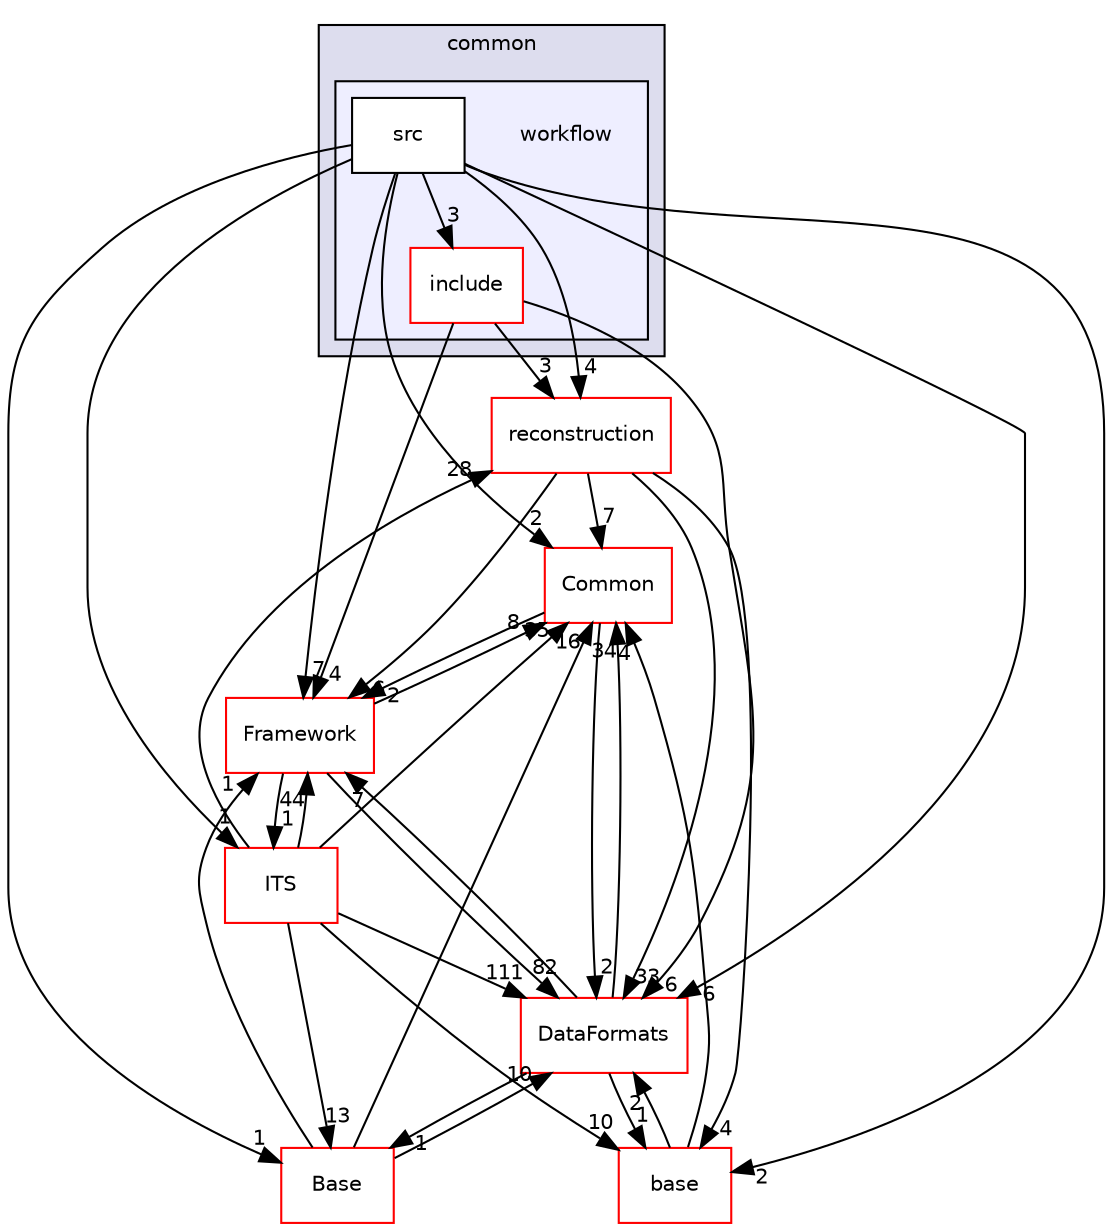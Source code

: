 digraph "/home/travis/build/AliceO2Group/AliceO2/Detectors/ITSMFT/common/workflow" {
  bgcolor=transparent;
  compound=true
  node [ fontsize="10", fontname="Helvetica"];
  edge [ labelfontsize="10", labelfontname="Helvetica"];
  subgraph clusterdir_85bf31a2e8d306e7598ffcb73f8df6bf {
    graph [ bgcolor="#ddddee", pencolor="black", label="common" fontname="Helvetica", fontsize="10", URL="dir_85bf31a2e8d306e7598ffcb73f8df6bf.html"]
  subgraph clusterdir_cd7d5e2598ca22d0234e65e7e58f6fe3 {
    graph [ bgcolor="#eeeeff", pencolor="black", label="" URL="dir_cd7d5e2598ca22d0234e65e7e58f6fe3.html"];
    dir_cd7d5e2598ca22d0234e65e7e58f6fe3 [shape=plaintext label="workflow"];
    dir_ddb3898f7e3847431eff59fd5513b916 [shape=box label="include" color="red" fillcolor="white" style="filled" URL="dir_ddb3898f7e3847431eff59fd5513b916.html"];
    dir_98223cd4f657b249d6dd7fcd39e2d94b [shape=box label="src" color="black" fillcolor="white" style="filled" URL="dir_98223cd4f657b249d6dd7fcd39e2d94b.html"];
  }
  }
  dir_871aad07cbf94d6cd423c3d8d5bdf4e9 [shape=box label="ITS" color="red" URL="dir_871aad07cbf94d6cd423c3d8d5bdf4e9.html"];
  dir_2174d8cbbd82d5c404dd04814f845a3a [shape=box label="reconstruction" color="red" URL="dir_2174d8cbbd82d5c404dd04814f845a3a.html"];
  dir_4ab6b4cc6a7edbff49100e9123df213f [shape=box label="Common" color="red" URL="dir_4ab6b4cc6a7edbff49100e9123df213f.html"];
  dir_37c90836491b695b472bf98d1be8336b [shape=box label="Base" color="red" URL="dir_37c90836491b695b472bf98d1be8336b.html"];
  dir_7c9998090bca7c4aa89c05dd66fe73f5 [shape=box label="base" color="red" URL="dir_7c9998090bca7c4aa89c05dd66fe73f5.html"];
  dir_bcbb2cf9a3d3d83e5515c82071a07177 [shape=box label="Framework" color="red" URL="dir_bcbb2cf9a3d3d83e5515c82071a07177.html"];
  dir_2171f7ec022c5423887b07c69b2f5b48 [shape=box label="DataFormats" color="red" URL="dir_2171f7ec022c5423887b07c69b2f5b48.html"];
  dir_871aad07cbf94d6cd423c3d8d5bdf4e9->dir_2174d8cbbd82d5c404dd04814f845a3a [headlabel="28", labeldistance=1.5 headhref="dir_000044_000354.html"];
  dir_871aad07cbf94d6cd423c3d8d5bdf4e9->dir_4ab6b4cc6a7edbff49100e9123df213f [headlabel="35", labeldistance=1.5 headhref="dir_000044_000027.html"];
  dir_871aad07cbf94d6cd423c3d8d5bdf4e9->dir_37c90836491b695b472bf98d1be8336b [headlabel="13", labeldistance=1.5 headhref="dir_000044_000273.html"];
  dir_871aad07cbf94d6cd423c3d8d5bdf4e9->dir_7c9998090bca7c4aa89c05dd66fe73f5 [headlabel="10", labeldistance=1.5 headhref="dir_000044_000460.html"];
  dir_871aad07cbf94d6cd423c3d8d5bdf4e9->dir_bcbb2cf9a3d3d83e5515c82071a07177 [headlabel="44", labeldistance=1.5 headhref="dir_000044_000013.html"];
  dir_871aad07cbf94d6cd423c3d8d5bdf4e9->dir_2171f7ec022c5423887b07c69b2f5b48 [headlabel="111", labeldistance=1.5 headhref="dir_000044_000076.html"];
  dir_ddb3898f7e3847431eff59fd5513b916->dir_2174d8cbbd82d5c404dd04814f845a3a [headlabel="3", labeldistance=1.5 headhref="dir_000470_000354.html"];
  dir_ddb3898f7e3847431eff59fd5513b916->dir_bcbb2cf9a3d3d83e5515c82071a07177 [headlabel="4", labeldistance=1.5 headhref="dir_000470_000013.html"];
  dir_ddb3898f7e3847431eff59fd5513b916->dir_2171f7ec022c5423887b07c69b2f5b48 [headlabel="6", labeldistance=1.5 headhref="dir_000470_000076.html"];
  dir_2174d8cbbd82d5c404dd04814f845a3a->dir_4ab6b4cc6a7edbff49100e9123df213f [headlabel="7", labeldistance=1.5 headhref="dir_000354_000027.html"];
  dir_2174d8cbbd82d5c404dd04814f845a3a->dir_7c9998090bca7c4aa89c05dd66fe73f5 [headlabel="4", labeldistance=1.5 headhref="dir_000354_000460.html"];
  dir_2174d8cbbd82d5c404dd04814f845a3a->dir_bcbb2cf9a3d3d83e5515c82071a07177 [headlabel="6", labeldistance=1.5 headhref="dir_000354_000013.html"];
  dir_2174d8cbbd82d5c404dd04814f845a3a->dir_2171f7ec022c5423887b07c69b2f5b48 [headlabel="33", labeldistance=1.5 headhref="dir_000354_000076.html"];
  dir_4ab6b4cc6a7edbff49100e9123df213f->dir_bcbb2cf9a3d3d83e5515c82071a07177 [headlabel="2", labeldistance=1.5 headhref="dir_000027_000013.html"];
  dir_4ab6b4cc6a7edbff49100e9123df213f->dir_2171f7ec022c5423887b07c69b2f5b48 [headlabel="2", labeldistance=1.5 headhref="dir_000027_000076.html"];
  dir_37c90836491b695b472bf98d1be8336b->dir_4ab6b4cc6a7edbff49100e9123df213f [headlabel="16", labeldistance=1.5 headhref="dir_000273_000027.html"];
  dir_37c90836491b695b472bf98d1be8336b->dir_bcbb2cf9a3d3d83e5515c82071a07177 [headlabel="1", labeldistance=1.5 headhref="dir_000273_000013.html"];
  dir_37c90836491b695b472bf98d1be8336b->dir_2171f7ec022c5423887b07c69b2f5b48 [headlabel="10", labeldistance=1.5 headhref="dir_000273_000076.html"];
  dir_7c9998090bca7c4aa89c05dd66fe73f5->dir_4ab6b4cc6a7edbff49100e9123df213f [headlabel="4", labeldistance=1.5 headhref="dir_000460_000027.html"];
  dir_7c9998090bca7c4aa89c05dd66fe73f5->dir_2171f7ec022c5423887b07c69b2f5b48 [headlabel="2", labeldistance=1.5 headhref="dir_000460_000076.html"];
  dir_98223cd4f657b249d6dd7fcd39e2d94b->dir_871aad07cbf94d6cd423c3d8d5bdf4e9 [headlabel="1", labeldistance=1.5 headhref="dir_000472_000044.html"];
  dir_98223cd4f657b249d6dd7fcd39e2d94b->dir_ddb3898f7e3847431eff59fd5513b916 [headlabel="3", labeldistance=1.5 headhref="dir_000472_000470.html"];
  dir_98223cd4f657b249d6dd7fcd39e2d94b->dir_2174d8cbbd82d5c404dd04814f845a3a [headlabel="4", labeldistance=1.5 headhref="dir_000472_000354.html"];
  dir_98223cd4f657b249d6dd7fcd39e2d94b->dir_4ab6b4cc6a7edbff49100e9123df213f [headlabel="2", labeldistance=1.5 headhref="dir_000472_000027.html"];
  dir_98223cd4f657b249d6dd7fcd39e2d94b->dir_37c90836491b695b472bf98d1be8336b [headlabel="1", labeldistance=1.5 headhref="dir_000472_000273.html"];
  dir_98223cd4f657b249d6dd7fcd39e2d94b->dir_7c9998090bca7c4aa89c05dd66fe73f5 [headlabel="2", labeldistance=1.5 headhref="dir_000472_000460.html"];
  dir_98223cd4f657b249d6dd7fcd39e2d94b->dir_bcbb2cf9a3d3d83e5515c82071a07177 [headlabel="7", labeldistance=1.5 headhref="dir_000472_000013.html"];
  dir_98223cd4f657b249d6dd7fcd39e2d94b->dir_2171f7ec022c5423887b07c69b2f5b48 [headlabel="6", labeldistance=1.5 headhref="dir_000472_000076.html"];
  dir_bcbb2cf9a3d3d83e5515c82071a07177->dir_871aad07cbf94d6cd423c3d8d5bdf4e9 [headlabel="1", labeldistance=1.5 headhref="dir_000013_000044.html"];
  dir_bcbb2cf9a3d3d83e5515c82071a07177->dir_4ab6b4cc6a7edbff49100e9123df213f [headlabel="8", labeldistance=1.5 headhref="dir_000013_000027.html"];
  dir_bcbb2cf9a3d3d83e5515c82071a07177->dir_2171f7ec022c5423887b07c69b2f5b48 [headlabel="82", labeldistance=1.5 headhref="dir_000013_000076.html"];
  dir_2171f7ec022c5423887b07c69b2f5b48->dir_4ab6b4cc6a7edbff49100e9123df213f [headlabel="34", labeldistance=1.5 headhref="dir_000076_000027.html"];
  dir_2171f7ec022c5423887b07c69b2f5b48->dir_37c90836491b695b472bf98d1be8336b [headlabel="1", labeldistance=1.5 headhref="dir_000076_000273.html"];
  dir_2171f7ec022c5423887b07c69b2f5b48->dir_7c9998090bca7c4aa89c05dd66fe73f5 [headlabel="1", labeldistance=1.5 headhref="dir_000076_000460.html"];
  dir_2171f7ec022c5423887b07c69b2f5b48->dir_bcbb2cf9a3d3d83e5515c82071a07177 [headlabel="7", labeldistance=1.5 headhref="dir_000076_000013.html"];
}
